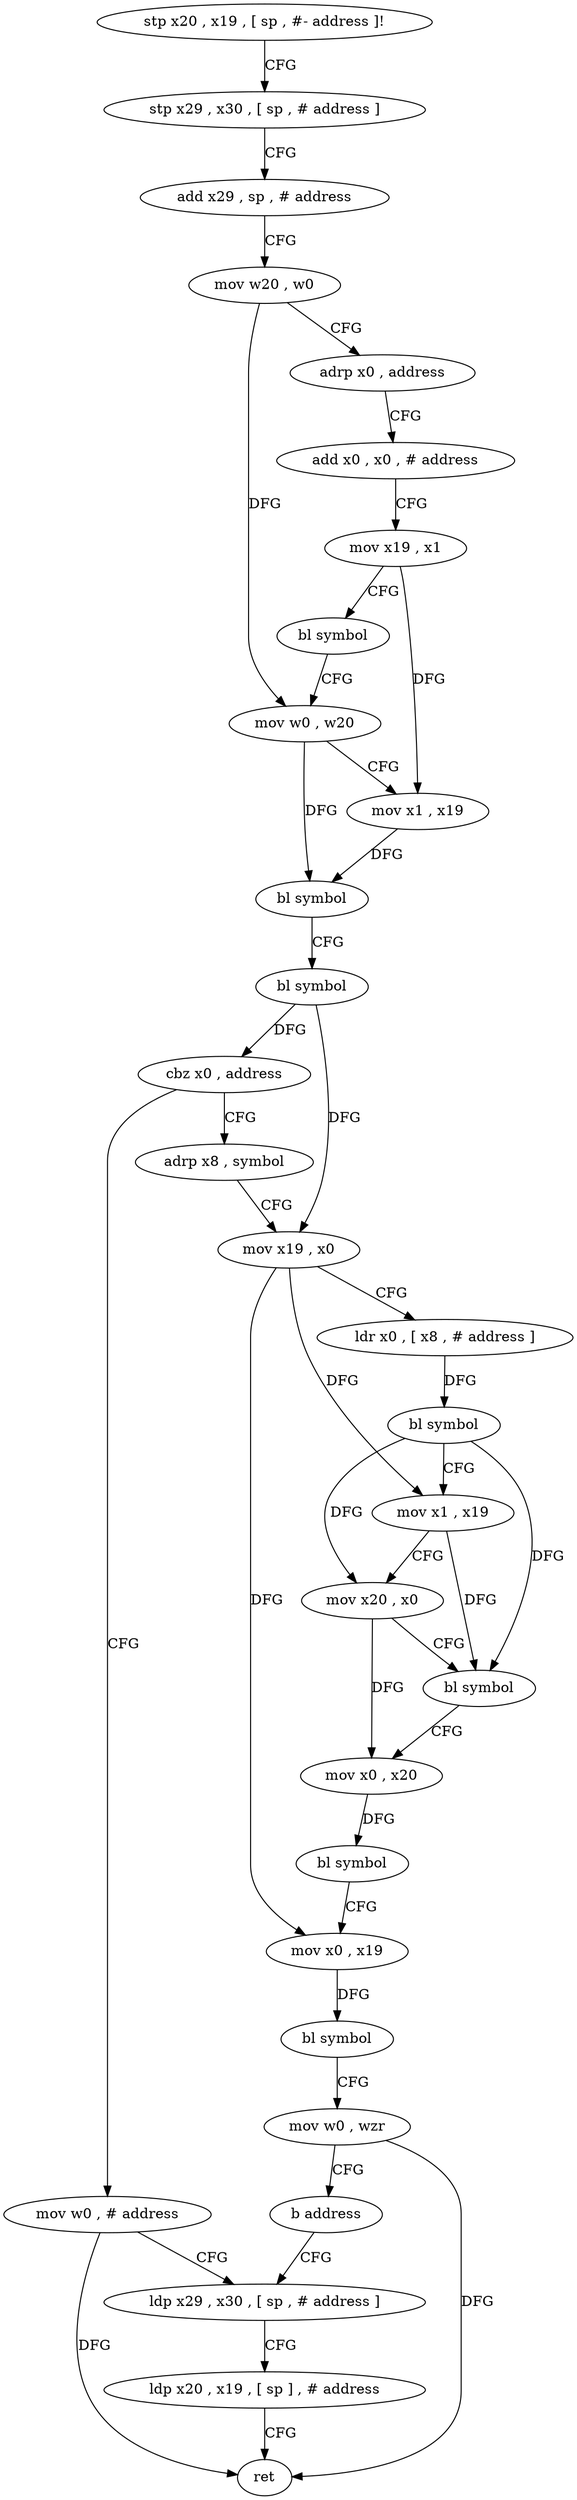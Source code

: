 digraph "func" {
"4216088" [label = "stp x20 , x19 , [ sp , #- address ]!" ]
"4216092" [label = "stp x29 , x30 , [ sp , # address ]" ]
"4216096" [label = "add x29 , sp , # address" ]
"4216100" [label = "mov w20 , w0" ]
"4216104" [label = "adrp x0 , address" ]
"4216108" [label = "add x0 , x0 , # address" ]
"4216112" [label = "mov x19 , x1" ]
"4216116" [label = "bl symbol" ]
"4216120" [label = "mov w0 , w20" ]
"4216124" [label = "mov x1 , x19" ]
"4216128" [label = "bl symbol" ]
"4216132" [label = "bl symbol" ]
"4216136" [label = "cbz x0 , address" ]
"4216192" [label = "mov w0 , # address" ]
"4216140" [label = "adrp x8 , symbol" ]
"4216196" [label = "ldp x29 , x30 , [ sp , # address ]" ]
"4216144" [label = "mov x19 , x0" ]
"4216148" [label = "ldr x0 , [ x8 , # address ]" ]
"4216152" [label = "bl symbol" ]
"4216156" [label = "mov x1 , x19" ]
"4216160" [label = "mov x20 , x0" ]
"4216164" [label = "bl symbol" ]
"4216168" [label = "mov x0 , x20" ]
"4216172" [label = "bl symbol" ]
"4216176" [label = "mov x0 , x19" ]
"4216180" [label = "bl symbol" ]
"4216184" [label = "mov w0 , wzr" ]
"4216188" [label = "b address" ]
"4216200" [label = "ldp x20 , x19 , [ sp ] , # address" ]
"4216204" [label = "ret" ]
"4216088" -> "4216092" [ label = "CFG" ]
"4216092" -> "4216096" [ label = "CFG" ]
"4216096" -> "4216100" [ label = "CFG" ]
"4216100" -> "4216104" [ label = "CFG" ]
"4216100" -> "4216120" [ label = "DFG" ]
"4216104" -> "4216108" [ label = "CFG" ]
"4216108" -> "4216112" [ label = "CFG" ]
"4216112" -> "4216116" [ label = "CFG" ]
"4216112" -> "4216124" [ label = "DFG" ]
"4216116" -> "4216120" [ label = "CFG" ]
"4216120" -> "4216124" [ label = "CFG" ]
"4216120" -> "4216128" [ label = "DFG" ]
"4216124" -> "4216128" [ label = "DFG" ]
"4216128" -> "4216132" [ label = "CFG" ]
"4216132" -> "4216136" [ label = "DFG" ]
"4216132" -> "4216144" [ label = "DFG" ]
"4216136" -> "4216192" [ label = "CFG" ]
"4216136" -> "4216140" [ label = "CFG" ]
"4216192" -> "4216196" [ label = "CFG" ]
"4216192" -> "4216204" [ label = "DFG" ]
"4216140" -> "4216144" [ label = "CFG" ]
"4216196" -> "4216200" [ label = "CFG" ]
"4216144" -> "4216148" [ label = "CFG" ]
"4216144" -> "4216156" [ label = "DFG" ]
"4216144" -> "4216176" [ label = "DFG" ]
"4216148" -> "4216152" [ label = "DFG" ]
"4216152" -> "4216156" [ label = "CFG" ]
"4216152" -> "4216160" [ label = "DFG" ]
"4216152" -> "4216164" [ label = "DFG" ]
"4216156" -> "4216160" [ label = "CFG" ]
"4216156" -> "4216164" [ label = "DFG" ]
"4216160" -> "4216164" [ label = "CFG" ]
"4216160" -> "4216168" [ label = "DFG" ]
"4216164" -> "4216168" [ label = "CFG" ]
"4216168" -> "4216172" [ label = "DFG" ]
"4216172" -> "4216176" [ label = "CFG" ]
"4216176" -> "4216180" [ label = "DFG" ]
"4216180" -> "4216184" [ label = "CFG" ]
"4216184" -> "4216188" [ label = "CFG" ]
"4216184" -> "4216204" [ label = "DFG" ]
"4216188" -> "4216196" [ label = "CFG" ]
"4216200" -> "4216204" [ label = "CFG" ]
}
